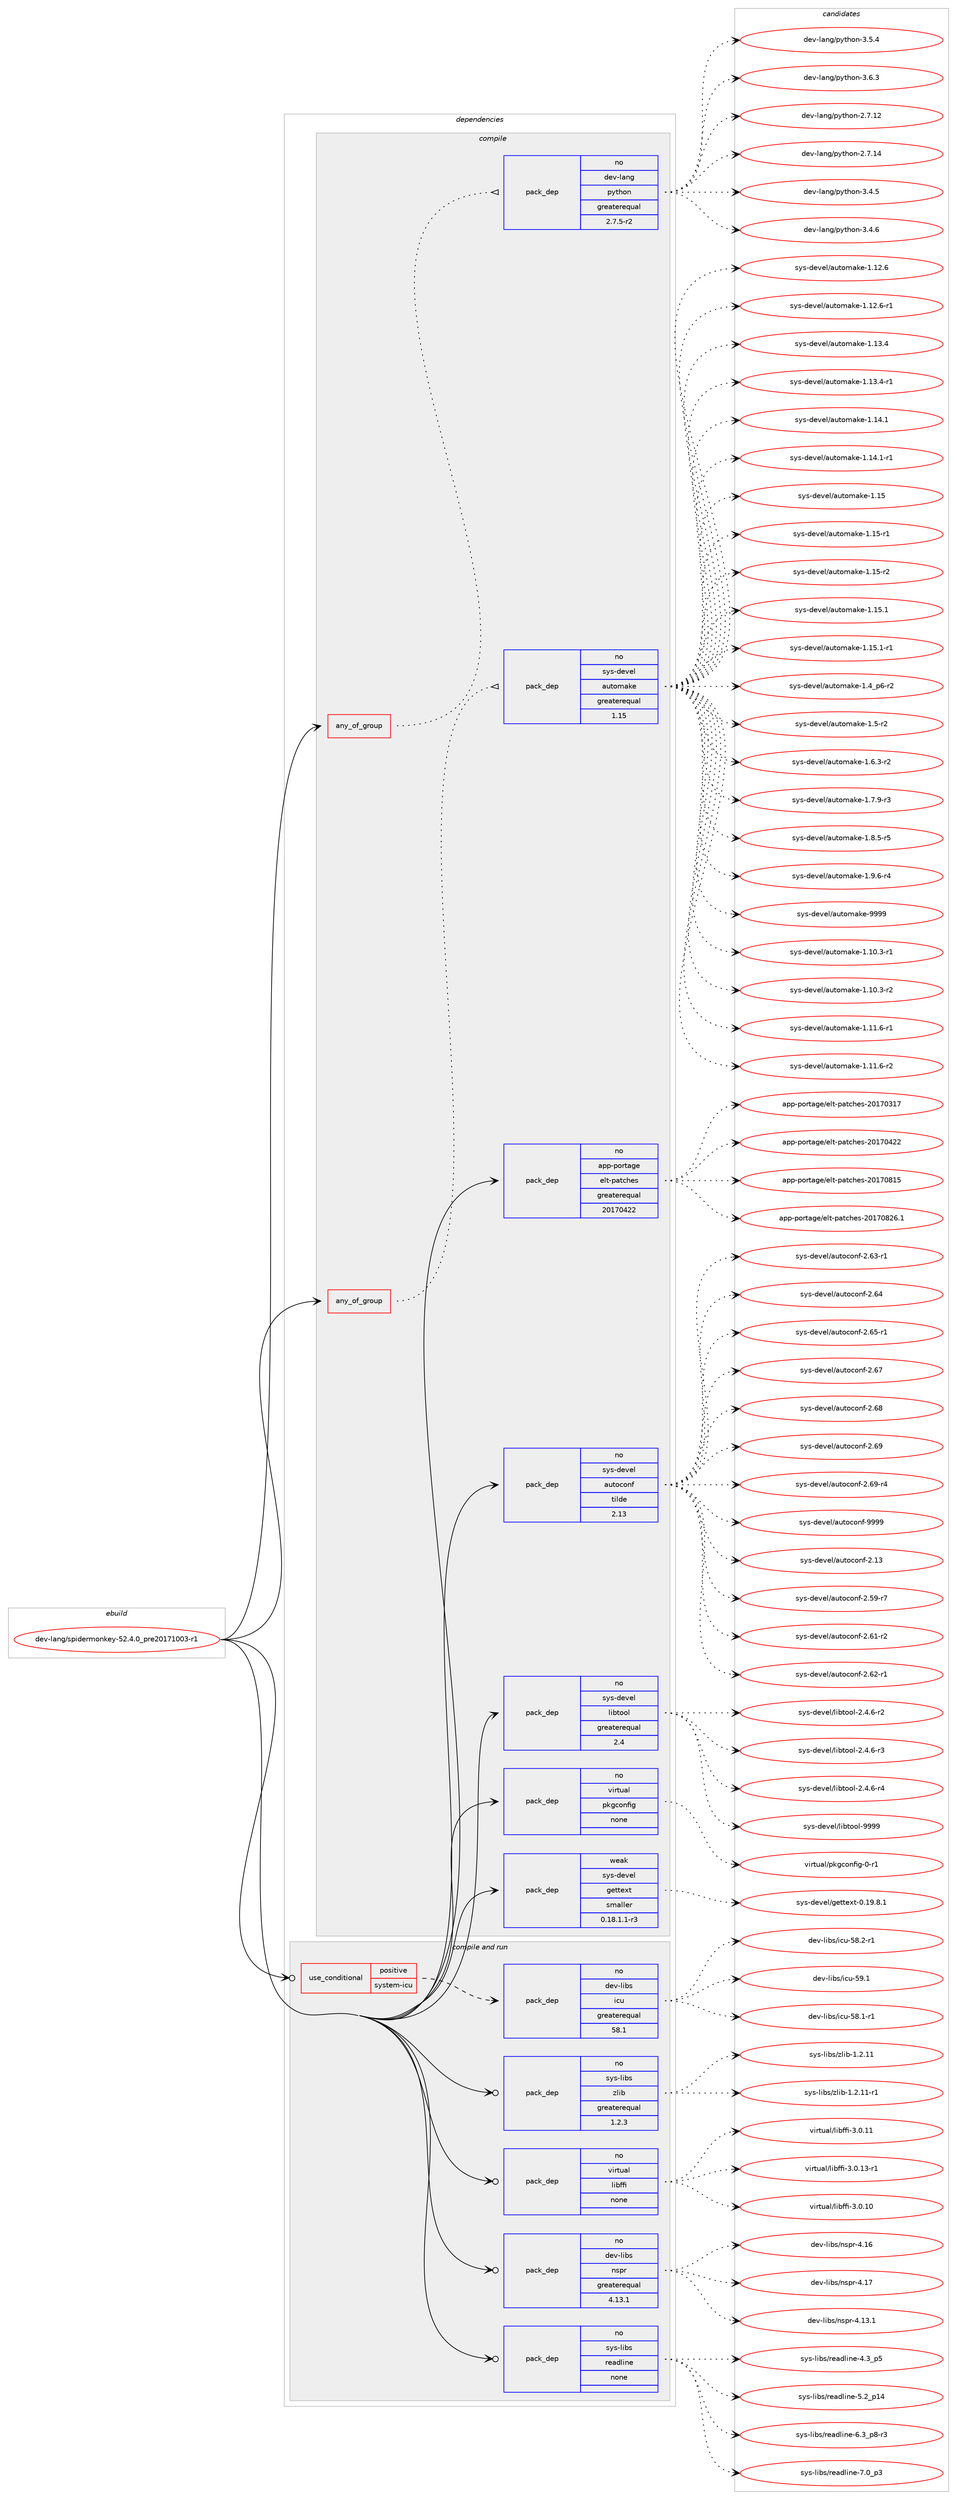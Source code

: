 digraph prolog {

# *************
# Graph options
# *************

newrank=true;
concentrate=true;
compound=true;
graph [rankdir=LR,fontname=Helvetica,fontsize=10,ranksep=1.5];#, ranksep=2.5, nodesep=0.2];
edge  [arrowhead=vee];
node  [fontname=Helvetica,fontsize=10];

# **********
# The ebuild
# **********

subgraph cluster_leftcol {
color=gray;
rank=same;
label=<<i>ebuild</i>>;
id [label="dev-lang/spidermonkey-52.4.0_pre20171003-r1", color=red, width=4, href="../dev-lang/spidermonkey-52.4.0_pre20171003-r1.svg"];
}

# ****************
# The dependencies
# ****************

subgraph cluster_midcol {
color=gray;
label=<<i>dependencies</i>>;
subgraph cluster_compile {
fillcolor="#eeeeee";
style=filled;
label=<<i>compile</i>>;
subgraph any3151 {
dependency109738 [label=<<TABLE BORDER="0" CELLBORDER="1" CELLSPACING="0" CELLPADDING="4"><TR><TD CELLPADDING="10">any_of_group</TD></TR></TABLE>>, shape=none, color=red];subgraph pack82843 {
dependency109739 [label=<<TABLE BORDER="0" CELLBORDER="1" CELLSPACING="0" CELLPADDING="4" WIDTH="220"><TR><TD ROWSPAN="6" CELLPADDING="30">pack_dep</TD></TR><TR><TD WIDTH="110">no</TD></TR><TR><TD>dev-lang</TD></TR><TR><TD>python</TD></TR><TR><TD>greaterequal</TD></TR><TR><TD>2.7.5-r2</TD></TR></TABLE>>, shape=none, color=blue];
}
dependency109738:e -> dependency109739:w [weight=20,style="dotted",arrowhead="oinv"];
}
id:e -> dependency109738:w [weight=20,style="solid",arrowhead="vee"];
subgraph any3152 {
dependency109740 [label=<<TABLE BORDER="0" CELLBORDER="1" CELLSPACING="0" CELLPADDING="4"><TR><TD CELLPADDING="10">any_of_group</TD></TR></TABLE>>, shape=none, color=red];subgraph pack82844 {
dependency109741 [label=<<TABLE BORDER="0" CELLBORDER="1" CELLSPACING="0" CELLPADDING="4" WIDTH="220"><TR><TD ROWSPAN="6" CELLPADDING="30">pack_dep</TD></TR><TR><TD WIDTH="110">no</TD></TR><TR><TD>sys-devel</TD></TR><TR><TD>automake</TD></TR><TR><TD>greaterequal</TD></TR><TR><TD>1.15</TD></TR></TABLE>>, shape=none, color=blue];
}
dependency109740:e -> dependency109741:w [weight=20,style="dotted",arrowhead="oinv"];
}
id:e -> dependency109740:w [weight=20,style="solid",arrowhead="vee"];
subgraph pack82845 {
dependency109742 [label=<<TABLE BORDER="0" CELLBORDER="1" CELLSPACING="0" CELLPADDING="4" WIDTH="220"><TR><TD ROWSPAN="6" CELLPADDING="30">pack_dep</TD></TR><TR><TD WIDTH="110">no</TD></TR><TR><TD>app-portage</TD></TR><TR><TD>elt-patches</TD></TR><TR><TD>greaterequal</TD></TR><TR><TD>20170422</TD></TR></TABLE>>, shape=none, color=blue];
}
id:e -> dependency109742:w [weight=20,style="solid",arrowhead="vee"];
subgraph pack82846 {
dependency109743 [label=<<TABLE BORDER="0" CELLBORDER="1" CELLSPACING="0" CELLPADDING="4" WIDTH="220"><TR><TD ROWSPAN="6" CELLPADDING="30">pack_dep</TD></TR><TR><TD WIDTH="110">no</TD></TR><TR><TD>sys-devel</TD></TR><TR><TD>autoconf</TD></TR><TR><TD>tilde</TD></TR><TR><TD>2.13</TD></TR></TABLE>>, shape=none, color=blue];
}
id:e -> dependency109743:w [weight=20,style="solid",arrowhead="vee"];
subgraph pack82847 {
dependency109744 [label=<<TABLE BORDER="0" CELLBORDER="1" CELLSPACING="0" CELLPADDING="4" WIDTH="220"><TR><TD ROWSPAN="6" CELLPADDING="30">pack_dep</TD></TR><TR><TD WIDTH="110">no</TD></TR><TR><TD>sys-devel</TD></TR><TR><TD>libtool</TD></TR><TR><TD>greaterequal</TD></TR><TR><TD>2.4</TD></TR></TABLE>>, shape=none, color=blue];
}
id:e -> dependency109744:w [weight=20,style="solid",arrowhead="vee"];
subgraph pack82848 {
dependency109745 [label=<<TABLE BORDER="0" CELLBORDER="1" CELLSPACING="0" CELLPADDING="4" WIDTH="220"><TR><TD ROWSPAN="6" CELLPADDING="30">pack_dep</TD></TR><TR><TD WIDTH="110">no</TD></TR><TR><TD>virtual</TD></TR><TR><TD>pkgconfig</TD></TR><TR><TD>none</TD></TR><TR><TD></TD></TR></TABLE>>, shape=none, color=blue];
}
id:e -> dependency109745:w [weight=20,style="solid",arrowhead="vee"];
subgraph pack82849 {
dependency109746 [label=<<TABLE BORDER="0" CELLBORDER="1" CELLSPACING="0" CELLPADDING="4" WIDTH="220"><TR><TD ROWSPAN="6" CELLPADDING="30">pack_dep</TD></TR><TR><TD WIDTH="110">weak</TD></TR><TR><TD>sys-devel</TD></TR><TR><TD>gettext</TD></TR><TR><TD>smaller</TD></TR><TR><TD>0.18.1.1-r3</TD></TR></TABLE>>, shape=none, color=blue];
}
id:e -> dependency109746:w [weight=20,style="solid",arrowhead="vee"];
}
subgraph cluster_compileandrun {
fillcolor="#eeeeee";
style=filled;
label=<<i>compile and run</i>>;
subgraph cond23714 {
dependency109747 [label=<<TABLE BORDER="0" CELLBORDER="1" CELLSPACING="0" CELLPADDING="4"><TR><TD ROWSPAN="3" CELLPADDING="10">use_conditional</TD></TR><TR><TD>positive</TD></TR><TR><TD>system-icu</TD></TR></TABLE>>, shape=none, color=red];
subgraph pack82850 {
dependency109748 [label=<<TABLE BORDER="0" CELLBORDER="1" CELLSPACING="0" CELLPADDING="4" WIDTH="220"><TR><TD ROWSPAN="6" CELLPADDING="30">pack_dep</TD></TR><TR><TD WIDTH="110">no</TD></TR><TR><TD>dev-libs</TD></TR><TR><TD>icu</TD></TR><TR><TD>greaterequal</TD></TR><TR><TD>58.1</TD></TR></TABLE>>, shape=none, color=blue];
}
dependency109747:e -> dependency109748:w [weight=20,style="dashed",arrowhead="vee"];
}
id:e -> dependency109747:w [weight=20,style="solid",arrowhead="odotvee"];
subgraph pack82851 {
dependency109749 [label=<<TABLE BORDER="0" CELLBORDER="1" CELLSPACING="0" CELLPADDING="4" WIDTH="220"><TR><TD ROWSPAN="6" CELLPADDING="30">pack_dep</TD></TR><TR><TD WIDTH="110">no</TD></TR><TR><TD>dev-libs</TD></TR><TR><TD>nspr</TD></TR><TR><TD>greaterequal</TD></TR><TR><TD>4.13.1</TD></TR></TABLE>>, shape=none, color=blue];
}
id:e -> dependency109749:w [weight=20,style="solid",arrowhead="odotvee"];
subgraph pack82852 {
dependency109750 [label=<<TABLE BORDER="0" CELLBORDER="1" CELLSPACING="0" CELLPADDING="4" WIDTH="220"><TR><TD ROWSPAN="6" CELLPADDING="30">pack_dep</TD></TR><TR><TD WIDTH="110">no</TD></TR><TR><TD>sys-libs</TD></TR><TR><TD>readline</TD></TR><TR><TD>none</TD></TR><TR><TD></TD></TR></TABLE>>, shape=none, color=blue];
}
id:e -> dependency109750:w [weight=20,style="solid",arrowhead="odotvee"];
subgraph pack82853 {
dependency109751 [label=<<TABLE BORDER="0" CELLBORDER="1" CELLSPACING="0" CELLPADDING="4" WIDTH="220"><TR><TD ROWSPAN="6" CELLPADDING="30">pack_dep</TD></TR><TR><TD WIDTH="110">no</TD></TR><TR><TD>sys-libs</TD></TR><TR><TD>zlib</TD></TR><TR><TD>greaterequal</TD></TR><TR><TD>1.2.3</TD></TR></TABLE>>, shape=none, color=blue];
}
id:e -> dependency109751:w [weight=20,style="solid",arrowhead="odotvee"];
subgraph pack82854 {
dependency109752 [label=<<TABLE BORDER="0" CELLBORDER="1" CELLSPACING="0" CELLPADDING="4" WIDTH="220"><TR><TD ROWSPAN="6" CELLPADDING="30">pack_dep</TD></TR><TR><TD WIDTH="110">no</TD></TR><TR><TD>virtual</TD></TR><TR><TD>libffi</TD></TR><TR><TD>none</TD></TR><TR><TD></TD></TR></TABLE>>, shape=none, color=blue];
}
id:e -> dependency109752:w [weight=20,style="solid",arrowhead="odotvee"];
}
subgraph cluster_run {
fillcolor="#eeeeee";
style=filled;
label=<<i>run</i>>;
}
}

# **************
# The candidates
# **************

subgraph cluster_choices {
rank=same;
color=gray;
label=<<i>candidates</i>>;

subgraph choice82843 {
color=black;
nodesep=1;
choice10010111845108971101034711212111610411111045504655464950 [label="dev-lang/python-2.7.12", color=red, width=4,href="../dev-lang/python-2.7.12.svg"];
choice10010111845108971101034711212111610411111045504655464952 [label="dev-lang/python-2.7.14", color=red, width=4,href="../dev-lang/python-2.7.14.svg"];
choice100101118451089711010347112121116104111110455146524653 [label="dev-lang/python-3.4.5", color=red, width=4,href="../dev-lang/python-3.4.5.svg"];
choice100101118451089711010347112121116104111110455146524654 [label="dev-lang/python-3.4.6", color=red, width=4,href="../dev-lang/python-3.4.6.svg"];
choice100101118451089711010347112121116104111110455146534652 [label="dev-lang/python-3.5.4", color=red, width=4,href="../dev-lang/python-3.5.4.svg"];
choice100101118451089711010347112121116104111110455146544651 [label="dev-lang/python-3.6.3", color=red, width=4,href="../dev-lang/python-3.6.3.svg"];
dependency109739:e -> choice10010111845108971101034711212111610411111045504655464950:w [style=dotted,weight="100"];
dependency109739:e -> choice10010111845108971101034711212111610411111045504655464952:w [style=dotted,weight="100"];
dependency109739:e -> choice100101118451089711010347112121116104111110455146524653:w [style=dotted,weight="100"];
dependency109739:e -> choice100101118451089711010347112121116104111110455146524654:w [style=dotted,weight="100"];
dependency109739:e -> choice100101118451089711010347112121116104111110455146534652:w [style=dotted,weight="100"];
dependency109739:e -> choice100101118451089711010347112121116104111110455146544651:w [style=dotted,weight="100"];
}
subgraph choice82844 {
color=black;
nodesep=1;
choice11512111545100101118101108479711711611110997107101454946494846514511449 [label="sys-devel/automake-1.10.3-r1", color=red, width=4,href="../sys-devel/automake-1.10.3-r1.svg"];
choice11512111545100101118101108479711711611110997107101454946494846514511450 [label="sys-devel/automake-1.10.3-r2", color=red, width=4,href="../sys-devel/automake-1.10.3-r2.svg"];
choice11512111545100101118101108479711711611110997107101454946494946544511449 [label="sys-devel/automake-1.11.6-r1", color=red, width=4,href="../sys-devel/automake-1.11.6-r1.svg"];
choice11512111545100101118101108479711711611110997107101454946494946544511450 [label="sys-devel/automake-1.11.6-r2", color=red, width=4,href="../sys-devel/automake-1.11.6-r2.svg"];
choice1151211154510010111810110847971171161111099710710145494649504654 [label="sys-devel/automake-1.12.6", color=red, width=4,href="../sys-devel/automake-1.12.6.svg"];
choice11512111545100101118101108479711711611110997107101454946495046544511449 [label="sys-devel/automake-1.12.6-r1", color=red, width=4,href="../sys-devel/automake-1.12.6-r1.svg"];
choice1151211154510010111810110847971171161111099710710145494649514652 [label="sys-devel/automake-1.13.4", color=red, width=4,href="../sys-devel/automake-1.13.4.svg"];
choice11512111545100101118101108479711711611110997107101454946495146524511449 [label="sys-devel/automake-1.13.4-r1", color=red, width=4,href="../sys-devel/automake-1.13.4-r1.svg"];
choice1151211154510010111810110847971171161111099710710145494649524649 [label="sys-devel/automake-1.14.1", color=red, width=4,href="../sys-devel/automake-1.14.1.svg"];
choice11512111545100101118101108479711711611110997107101454946495246494511449 [label="sys-devel/automake-1.14.1-r1", color=red, width=4,href="../sys-devel/automake-1.14.1-r1.svg"];
choice115121115451001011181011084797117116111109971071014549464953 [label="sys-devel/automake-1.15", color=red, width=4,href="../sys-devel/automake-1.15.svg"];
choice1151211154510010111810110847971171161111099710710145494649534511449 [label="sys-devel/automake-1.15-r1", color=red, width=4,href="../sys-devel/automake-1.15-r1.svg"];
choice1151211154510010111810110847971171161111099710710145494649534511450 [label="sys-devel/automake-1.15-r2", color=red, width=4,href="../sys-devel/automake-1.15-r2.svg"];
choice1151211154510010111810110847971171161111099710710145494649534649 [label="sys-devel/automake-1.15.1", color=red, width=4,href="../sys-devel/automake-1.15.1.svg"];
choice11512111545100101118101108479711711611110997107101454946495346494511449 [label="sys-devel/automake-1.15.1-r1", color=red, width=4,href="../sys-devel/automake-1.15.1-r1.svg"];
choice115121115451001011181011084797117116111109971071014549465295112544511450 [label="sys-devel/automake-1.4_p6-r2", color=red, width=4,href="../sys-devel/automake-1.4_p6-r2.svg"];
choice11512111545100101118101108479711711611110997107101454946534511450 [label="sys-devel/automake-1.5-r2", color=red, width=4,href="../sys-devel/automake-1.5-r2.svg"];
choice115121115451001011181011084797117116111109971071014549465446514511450 [label="sys-devel/automake-1.6.3-r2", color=red, width=4,href="../sys-devel/automake-1.6.3-r2.svg"];
choice115121115451001011181011084797117116111109971071014549465546574511451 [label="sys-devel/automake-1.7.9-r3", color=red, width=4,href="../sys-devel/automake-1.7.9-r3.svg"];
choice115121115451001011181011084797117116111109971071014549465646534511453 [label="sys-devel/automake-1.8.5-r5", color=red, width=4,href="../sys-devel/automake-1.8.5-r5.svg"];
choice115121115451001011181011084797117116111109971071014549465746544511452 [label="sys-devel/automake-1.9.6-r4", color=red, width=4,href="../sys-devel/automake-1.9.6-r4.svg"];
choice115121115451001011181011084797117116111109971071014557575757 [label="sys-devel/automake-9999", color=red, width=4,href="../sys-devel/automake-9999.svg"];
dependency109741:e -> choice11512111545100101118101108479711711611110997107101454946494846514511449:w [style=dotted,weight="100"];
dependency109741:e -> choice11512111545100101118101108479711711611110997107101454946494846514511450:w [style=dotted,weight="100"];
dependency109741:e -> choice11512111545100101118101108479711711611110997107101454946494946544511449:w [style=dotted,weight="100"];
dependency109741:e -> choice11512111545100101118101108479711711611110997107101454946494946544511450:w [style=dotted,weight="100"];
dependency109741:e -> choice1151211154510010111810110847971171161111099710710145494649504654:w [style=dotted,weight="100"];
dependency109741:e -> choice11512111545100101118101108479711711611110997107101454946495046544511449:w [style=dotted,weight="100"];
dependency109741:e -> choice1151211154510010111810110847971171161111099710710145494649514652:w [style=dotted,weight="100"];
dependency109741:e -> choice11512111545100101118101108479711711611110997107101454946495146524511449:w [style=dotted,weight="100"];
dependency109741:e -> choice1151211154510010111810110847971171161111099710710145494649524649:w [style=dotted,weight="100"];
dependency109741:e -> choice11512111545100101118101108479711711611110997107101454946495246494511449:w [style=dotted,weight="100"];
dependency109741:e -> choice115121115451001011181011084797117116111109971071014549464953:w [style=dotted,weight="100"];
dependency109741:e -> choice1151211154510010111810110847971171161111099710710145494649534511449:w [style=dotted,weight="100"];
dependency109741:e -> choice1151211154510010111810110847971171161111099710710145494649534511450:w [style=dotted,weight="100"];
dependency109741:e -> choice1151211154510010111810110847971171161111099710710145494649534649:w [style=dotted,weight="100"];
dependency109741:e -> choice11512111545100101118101108479711711611110997107101454946495346494511449:w [style=dotted,weight="100"];
dependency109741:e -> choice115121115451001011181011084797117116111109971071014549465295112544511450:w [style=dotted,weight="100"];
dependency109741:e -> choice11512111545100101118101108479711711611110997107101454946534511450:w [style=dotted,weight="100"];
dependency109741:e -> choice115121115451001011181011084797117116111109971071014549465446514511450:w [style=dotted,weight="100"];
dependency109741:e -> choice115121115451001011181011084797117116111109971071014549465546574511451:w [style=dotted,weight="100"];
dependency109741:e -> choice115121115451001011181011084797117116111109971071014549465646534511453:w [style=dotted,weight="100"];
dependency109741:e -> choice115121115451001011181011084797117116111109971071014549465746544511452:w [style=dotted,weight="100"];
dependency109741:e -> choice115121115451001011181011084797117116111109971071014557575757:w [style=dotted,weight="100"];
}
subgraph choice82845 {
color=black;
nodesep=1;
choice97112112451121111141169710310147101108116451129711699104101115455048495548514955 [label="app-portage/elt-patches-20170317", color=red, width=4,href="../app-portage/elt-patches-20170317.svg"];
choice97112112451121111141169710310147101108116451129711699104101115455048495548525050 [label="app-portage/elt-patches-20170422", color=red, width=4,href="../app-portage/elt-patches-20170422.svg"];
choice97112112451121111141169710310147101108116451129711699104101115455048495548564953 [label="app-portage/elt-patches-20170815", color=red, width=4,href="../app-portage/elt-patches-20170815.svg"];
choice971121124511211111411697103101471011081164511297116991041011154550484955485650544649 [label="app-portage/elt-patches-20170826.1", color=red, width=4,href="../app-portage/elt-patches-20170826.1.svg"];
dependency109742:e -> choice97112112451121111141169710310147101108116451129711699104101115455048495548514955:w [style=dotted,weight="100"];
dependency109742:e -> choice97112112451121111141169710310147101108116451129711699104101115455048495548525050:w [style=dotted,weight="100"];
dependency109742:e -> choice97112112451121111141169710310147101108116451129711699104101115455048495548564953:w [style=dotted,weight="100"];
dependency109742:e -> choice971121124511211111411697103101471011081164511297116991041011154550484955485650544649:w [style=dotted,weight="100"];
}
subgraph choice82846 {
color=black;
nodesep=1;
choice115121115451001011181011084797117116111991111101024550464951 [label="sys-devel/autoconf-2.13", color=red, width=4,href="../sys-devel/autoconf-2.13.svg"];
choice1151211154510010111810110847971171161119911111010245504653574511455 [label="sys-devel/autoconf-2.59-r7", color=red, width=4,href="../sys-devel/autoconf-2.59-r7.svg"];
choice1151211154510010111810110847971171161119911111010245504654494511450 [label="sys-devel/autoconf-2.61-r2", color=red, width=4,href="../sys-devel/autoconf-2.61-r2.svg"];
choice1151211154510010111810110847971171161119911111010245504654504511449 [label="sys-devel/autoconf-2.62-r1", color=red, width=4,href="../sys-devel/autoconf-2.62-r1.svg"];
choice1151211154510010111810110847971171161119911111010245504654514511449 [label="sys-devel/autoconf-2.63-r1", color=red, width=4,href="../sys-devel/autoconf-2.63-r1.svg"];
choice115121115451001011181011084797117116111991111101024550465452 [label="sys-devel/autoconf-2.64", color=red, width=4,href="../sys-devel/autoconf-2.64.svg"];
choice1151211154510010111810110847971171161119911111010245504654534511449 [label="sys-devel/autoconf-2.65-r1", color=red, width=4,href="../sys-devel/autoconf-2.65-r1.svg"];
choice115121115451001011181011084797117116111991111101024550465455 [label="sys-devel/autoconf-2.67", color=red, width=4,href="../sys-devel/autoconf-2.67.svg"];
choice115121115451001011181011084797117116111991111101024550465456 [label="sys-devel/autoconf-2.68", color=red, width=4,href="../sys-devel/autoconf-2.68.svg"];
choice115121115451001011181011084797117116111991111101024550465457 [label="sys-devel/autoconf-2.69", color=red, width=4,href="../sys-devel/autoconf-2.69.svg"];
choice1151211154510010111810110847971171161119911111010245504654574511452 [label="sys-devel/autoconf-2.69-r4", color=red, width=4,href="../sys-devel/autoconf-2.69-r4.svg"];
choice115121115451001011181011084797117116111991111101024557575757 [label="sys-devel/autoconf-9999", color=red, width=4,href="../sys-devel/autoconf-9999.svg"];
dependency109743:e -> choice115121115451001011181011084797117116111991111101024550464951:w [style=dotted,weight="100"];
dependency109743:e -> choice1151211154510010111810110847971171161119911111010245504653574511455:w [style=dotted,weight="100"];
dependency109743:e -> choice1151211154510010111810110847971171161119911111010245504654494511450:w [style=dotted,weight="100"];
dependency109743:e -> choice1151211154510010111810110847971171161119911111010245504654504511449:w [style=dotted,weight="100"];
dependency109743:e -> choice1151211154510010111810110847971171161119911111010245504654514511449:w [style=dotted,weight="100"];
dependency109743:e -> choice115121115451001011181011084797117116111991111101024550465452:w [style=dotted,weight="100"];
dependency109743:e -> choice1151211154510010111810110847971171161119911111010245504654534511449:w [style=dotted,weight="100"];
dependency109743:e -> choice115121115451001011181011084797117116111991111101024550465455:w [style=dotted,weight="100"];
dependency109743:e -> choice115121115451001011181011084797117116111991111101024550465456:w [style=dotted,weight="100"];
dependency109743:e -> choice115121115451001011181011084797117116111991111101024550465457:w [style=dotted,weight="100"];
dependency109743:e -> choice1151211154510010111810110847971171161119911111010245504654574511452:w [style=dotted,weight="100"];
dependency109743:e -> choice115121115451001011181011084797117116111991111101024557575757:w [style=dotted,weight="100"];
}
subgraph choice82847 {
color=black;
nodesep=1;
choice1151211154510010111810110847108105981161111111084550465246544511450 [label="sys-devel/libtool-2.4.6-r2", color=red, width=4,href="../sys-devel/libtool-2.4.6-r2.svg"];
choice1151211154510010111810110847108105981161111111084550465246544511451 [label="sys-devel/libtool-2.4.6-r3", color=red, width=4,href="../sys-devel/libtool-2.4.6-r3.svg"];
choice1151211154510010111810110847108105981161111111084550465246544511452 [label="sys-devel/libtool-2.4.6-r4", color=red, width=4,href="../sys-devel/libtool-2.4.6-r4.svg"];
choice1151211154510010111810110847108105981161111111084557575757 [label="sys-devel/libtool-9999", color=red, width=4,href="../sys-devel/libtool-9999.svg"];
dependency109744:e -> choice1151211154510010111810110847108105981161111111084550465246544511450:w [style=dotted,weight="100"];
dependency109744:e -> choice1151211154510010111810110847108105981161111111084550465246544511451:w [style=dotted,weight="100"];
dependency109744:e -> choice1151211154510010111810110847108105981161111111084550465246544511452:w [style=dotted,weight="100"];
dependency109744:e -> choice1151211154510010111810110847108105981161111111084557575757:w [style=dotted,weight="100"];
}
subgraph choice82848 {
color=black;
nodesep=1;
choice11810511411611797108471121071039911111010210510345484511449 [label="virtual/pkgconfig-0-r1", color=red, width=4,href="../virtual/pkgconfig-0-r1.svg"];
dependency109745:e -> choice11810511411611797108471121071039911111010210510345484511449:w [style=dotted,weight="100"];
}
subgraph choice82849 {
color=black;
nodesep=1;
choice1151211154510010111810110847103101116116101120116454846495746564649 [label="sys-devel/gettext-0.19.8.1", color=red, width=4,href="../sys-devel/gettext-0.19.8.1.svg"];
dependency109746:e -> choice1151211154510010111810110847103101116116101120116454846495746564649:w [style=dotted,weight="100"];
}
subgraph choice82850 {
color=black;
nodesep=1;
choice1001011184510810598115471059911745535646494511449 [label="dev-libs/icu-58.1-r1", color=red, width=4,href="../dev-libs/icu-58.1-r1.svg"];
choice1001011184510810598115471059911745535646504511449 [label="dev-libs/icu-58.2-r1", color=red, width=4,href="../dev-libs/icu-58.2-r1.svg"];
choice100101118451081059811547105991174553574649 [label="dev-libs/icu-59.1", color=red, width=4,href="../dev-libs/icu-59.1.svg"];
dependency109748:e -> choice1001011184510810598115471059911745535646494511449:w [style=dotted,weight="100"];
dependency109748:e -> choice1001011184510810598115471059911745535646504511449:w [style=dotted,weight="100"];
dependency109748:e -> choice100101118451081059811547105991174553574649:w [style=dotted,weight="100"];
}
subgraph choice82851 {
color=black;
nodesep=1;
choice10010111845108105981154711011511211445524649514649 [label="dev-libs/nspr-4.13.1", color=red, width=4,href="../dev-libs/nspr-4.13.1.svg"];
choice1001011184510810598115471101151121144552464954 [label="dev-libs/nspr-4.16", color=red, width=4,href="../dev-libs/nspr-4.16.svg"];
choice1001011184510810598115471101151121144552464955 [label="dev-libs/nspr-4.17", color=red, width=4,href="../dev-libs/nspr-4.17.svg"];
dependency109749:e -> choice10010111845108105981154711011511211445524649514649:w [style=dotted,weight="100"];
dependency109749:e -> choice1001011184510810598115471101151121144552464954:w [style=dotted,weight="100"];
dependency109749:e -> choice1001011184510810598115471101151121144552464955:w [style=dotted,weight="100"];
}
subgraph choice82852 {
color=black;
nodesep=1;
choice11512111545108105981154711410197100108105110101455246519511253 [label="sys-libs/readline-4.3_p5", color=red, width=4,href="../sys-libs/readline-4.3_p5.svg"];
choice1151211154510810598115471141019710010810511010145534650951124952 [label="sys-libs/readline-5.2_p14", color=red, width=4,href="../sys-libs/readline-5.2_p14.svg"];
choice115121115451081059811547114101971001081051101014554465195112564511451 [label="sys-libs/readline-6.3_p8-r3", color=red, width=4,href="../sys-libs/readline-6.3_p8-r3.svg"];
choice11512111545108105981154711410197100108105110101455546489511251 [label="sys-libs/readline-7.0_p3", color=red, width=4,href="../sys-libs/readline-7.0_p3.svg"];
dependency109750:e -> choice11512111545108105981154711410197100108105110101455246519511253:w [style=dotted,weight="100"];
dependency109750:e -> choice1151211154510810598115471141019710010810511010145534650951124952:w [style=dotted,weight="100"];
dependency109750:e -> choice115121115451081059811547114101971001081051101014554465195112564511451:w [style=dotted,weight="100"];
dependency109750:e -> choice11512111545108105981154711410197100108105110101455546489511251:w [style=dotted,weight="100"];
}
subgraph choice82853 {
color=black;
nodesep=1;
choice1151211154510810598115471221081059845494650464949 [label="sys-libs/zlib-1.2.11", color=red, width=4,href="../sys-libs/zlib-1.2.11.svg"];
choice11512111545108105981154712210810598454946504649494511449 [label="sys-libs/zlib-1.2.11-r1", color=red, width=4,href="../sys-libs/zlib-1.2.11-r1.svg"];
dependency109751:e -> choice1151211154510810598115471221081059845494650464949:w [style=dotted,weight="100"];
dependency109751:e -> choice11512111545108105981154712210810598454946504649494511449:w [style=dotted,weight="100"];
}
subgraph choice82854 {
color=black;
nodesep=1;
choice11810511411611797108471081059810210210545514648464948 [label="virtual/libffi-3.0.10", color=red, width=4,href="../virtual/libffi-3.0.10.svg"];
choice11810511411611797108471081059810210210545514648464949 [label="virtual/libffi-3.0.11", color=red, width=4,href="../virtual/libffi-3.0.11.svg"];
choice118105114116117971084710810598102102105455146484649514511449 [label="virtual/libffi-3.0.13-r1", color=red, width=4,href="../virtual/libffi-3.0.13-r1.svg"];
dependency109752:e -> choice11810511411611797108471081059810210210545514648464948:w [style=dotted,weight="100"];
dependency109752:e -> choice11810511411611797108471081059810210210545514648464949:w [style=dotted,weight="100"];
dependency109752:e -> choice118105114116117971084710810598102102105455146484649514511449:w [style=dotted,weight="100"];
}
}

}
